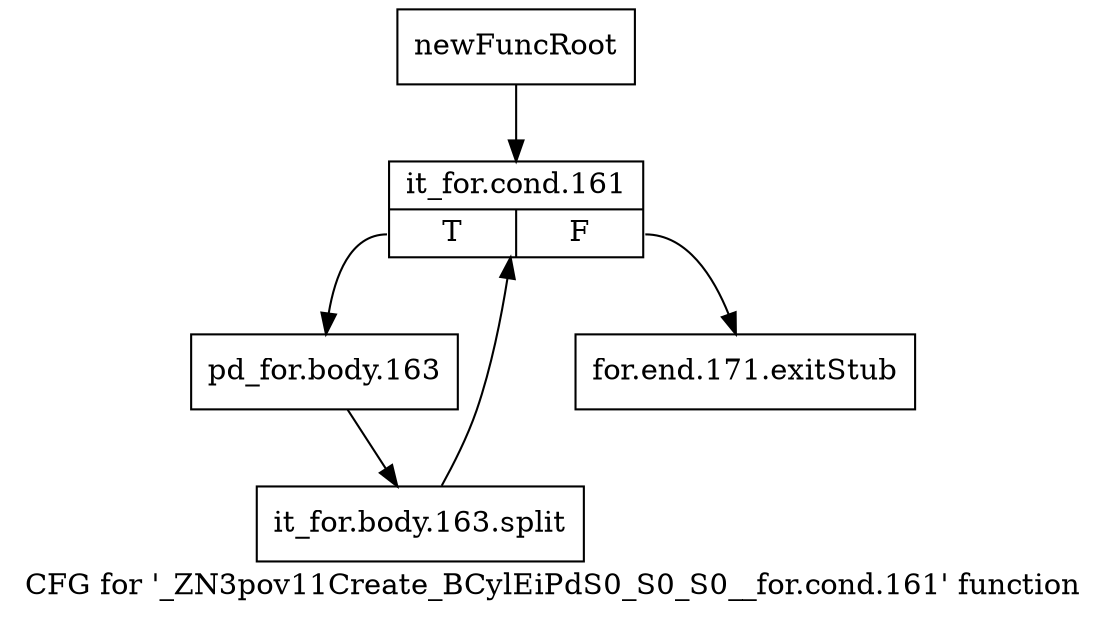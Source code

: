 digraph "CFG for '_ZN3pov11Create_BCylEiPdS0_S0_S0__for.cond.161' function" {
	label="CFG for '_ZN3pov11Create_BCylEiPdS0_S0_S0__for.cond.161' function";

	Node0x22e4c70 [shape=record,label="{newFuncRoot}"];
	Node0x22e4c70 -> Node0x22e4d10;
	Node0x22e4cc0 [shape=record,label="{for.end.171.exitStub}"];
	Node0x22e4d10 [shape=record,label="{it_for.cond.161|{<s0>T|<s1>F}}"];
	Node0x22e4d10:s0 -> Node0x22e4d60;
	Node0x22e4d10:s1 -> Node0x22e4cc0;
	Node0x22e4d60 [shape=record,label="{pd_for.body.163}"];
	Node0x22e4d60 -> Node0x35b4930;
	Node0x35b4930 [shape=record,label="{it_for.body.163.split}"];
	Node0x35b4930 -> Node0x22e4d10;
}
